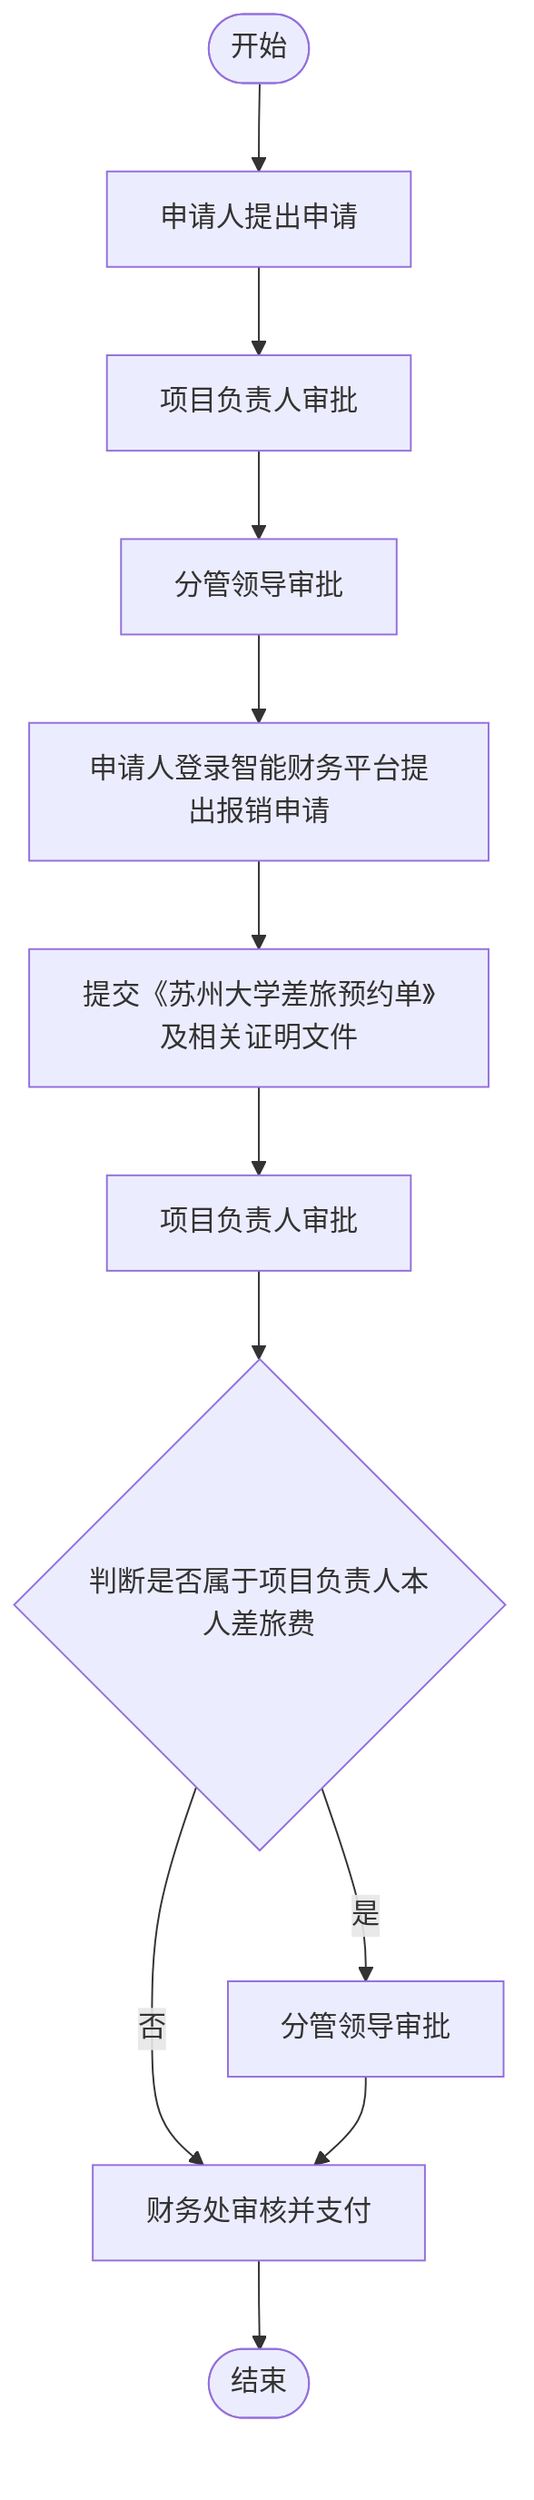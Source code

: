 flowchart TD
    Start(["开始"]) --> A[申请人提出申请]
    A --> B[项目负责人审批]
    B --> C[分管领导审批]
    C --> D[申请人登录智能财务平台提出报销申请]
    D --> E[提交《苏州大学差旅预约单》及相关证明文件]
    E --> F[项目负责人审批]
    F --> G{判断是否属于项目负责人本人差旅费}
    G -->|是| H[分管领导审批]
    G -->|否| I[财务处审核并支付]
    H --> I
    I --> End(["结束"])